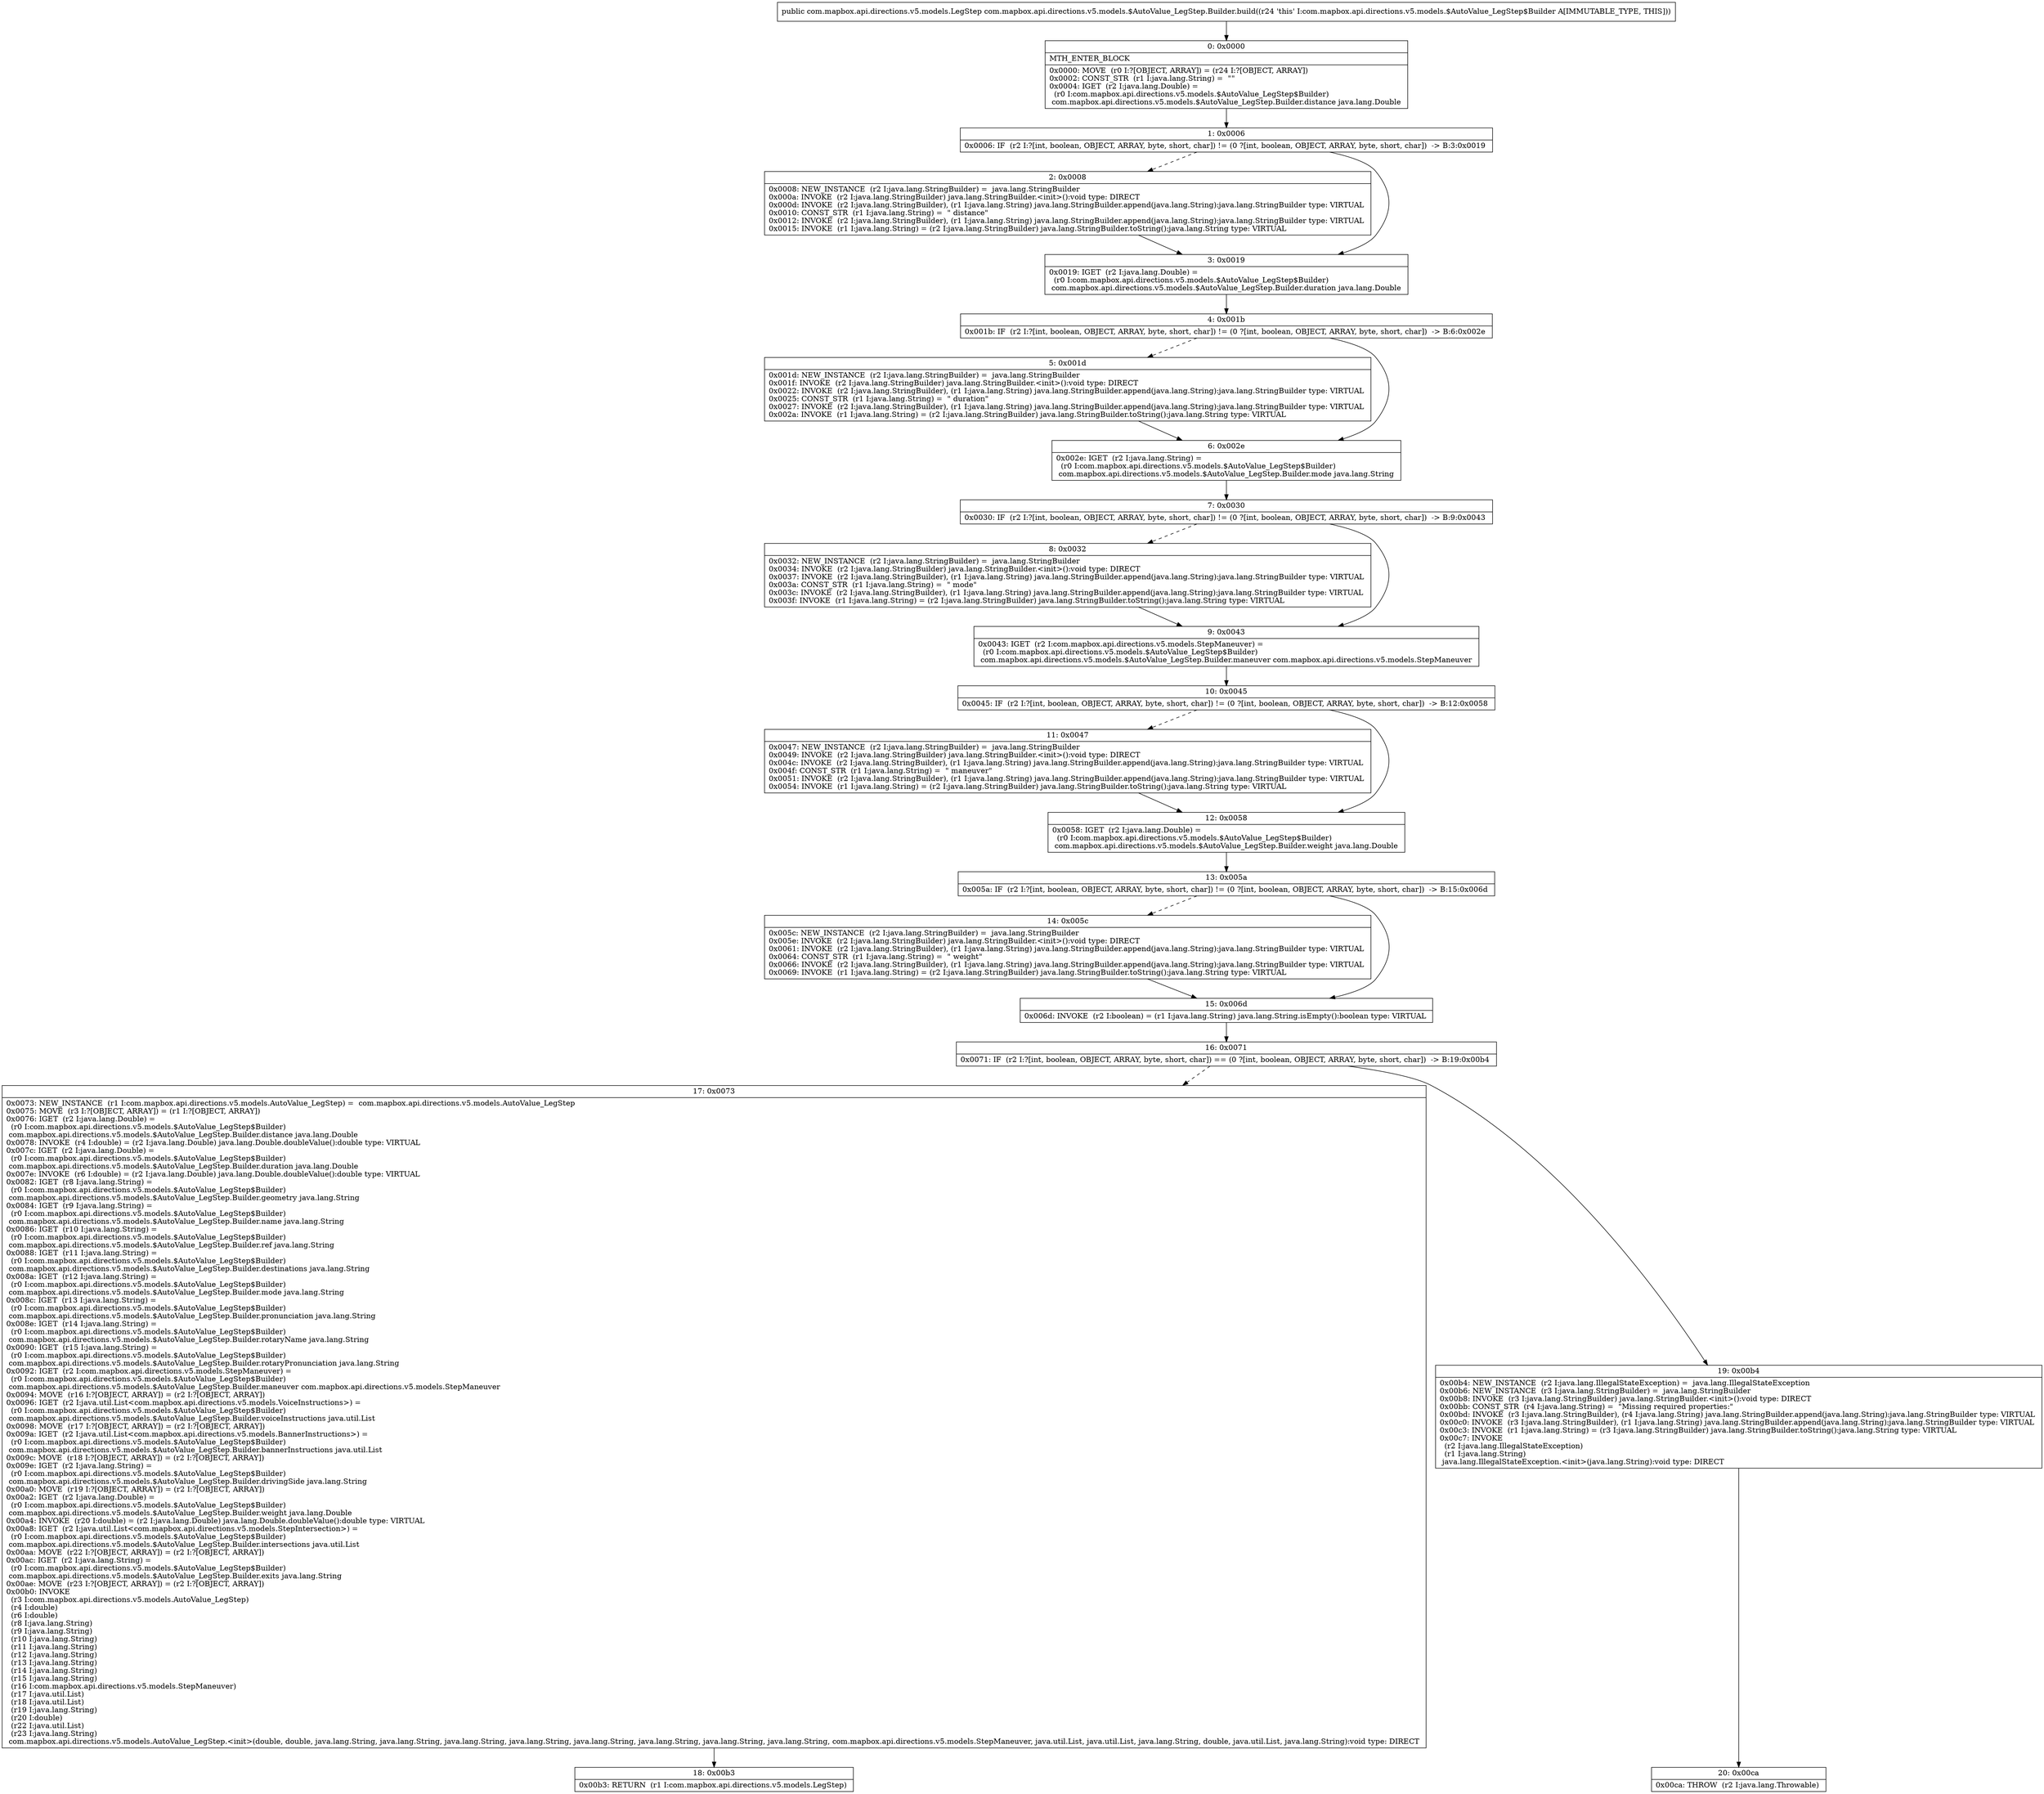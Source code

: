 digraph "CFG forcom.mapbox.api.directions.v5.models.$AutoValue_LegStep.Builder.build()Lcom\/mapbox\/api\/directions\/v5\/models\/LegStep;" {
Node_0 [shape=record,label="{0\:\ 0x0000|MTH_ENTER_BLOCK\l|0x0000: MOVE  (r0 I:?[OBJECT, ARRAY]) = (r24 I:?[OBJECT, ARRAY]) \l0x0002: CONST_STR  (r1 I:java.lang.String) =  \"\" \l0x0004: IGET  (r2 I:java.lang.Double) = \l  (r0 I:com.mapbox.api.directions.v5.models.$AutoValue_LegStep$Builder)\l com.mapbox.api.directions.v5.models.$AutoValue_LegStep.Builder.distance java.lang.Double \l}"];
Node_1 [shape=record,label="{1\:\ 0x0006|0x0006: IF  (r2 I:?[int, boolean, OBJECT, ARRAY, byte, short, char]) != (0 ?[int, boolean, OBJECT, ARRAY, byte, short, char])  \-\> B:3:0x0019 \l}"];
Node_2 [shape=record,label="{2\:\ 0x0008|0x0008: NEW_INSTANCE  (r2 I:java.lang.StringBuilder) =  java.lang.StringBuilder \l0x000a: INVOKE  (r2 I:java.lang.StringBuilder) java.lang.StringBuilder.\<init\>():void type: DIRECT \l0x000d: INVOKE  (r2 I:java.lang.StringBuilder), (r1 I:java.lang.String) java.lang.StringBuilder.append(java.lang.String):java.lang.StringBuilder type: VIRTUAL \l0x0010: CONST_STR  (r1 I:java.lang.String) =  \" distance\" \l0x0012: INVOKE  (r2 I:java.lang.StringBuilder), (r1 I:java.lang.String) java.lang.StringBuilder.append(java.lang.String):java.lang.StringBuilder type: VIRTUAL \l0x0015: INVOKE  (r1 I:java.lang.String) = (r2 I:java.lang.StringBuilder) java.lang.StringBuilder.toString():java.lang.String type: VIRTUAL \l}"];
Node_3 [shape=record,label="{3\:\ 0x0019|0x0019: IGET  (r2 I:java.lang.Double) = \l  (r0 I:com.mapbox.api.directions.v5.models.$AutoValue_LegStep$Builder)\l com.mapbox.api.directions.v5.models.$AutoValue_LegStep.Builder.duration java.lang.Double \l}"];
Node_4 [shape=record,label="{4\:\ 0x001b|0x001b: IF  (r2 I:?[int, boolean, OBJECT, ARRAY, byte, short, char]) != (0 ?[int, boolean, OBJECT, ARRAY, byte, short, char])  \-\> B:6:0x002e \l}"];
Node_5 [shape=record,label="{5\:\ 0x001d|0x001d: NEW_INSTANCE  (r2 I:java.lang.StringBuilder) =  java.lang.StringBuilder \l0x001f: INVOKE  (r2 I:java.lang.StringBuilder) java.lang.StringBuilder.\<init\>():void type: DIRECT \l0x0022: INVOKE  (r2 I:java.lang.StringBuilder), (r1 I:java.lang.String) java.lang.StringBuilder.append(java.lang.String):java.lang.StringBuilder type: VIRTUAL \l0x0025: CONST_STR  (r1 I:java.lang.String) =  \" duration\" \l0x0027: INVOKE  (r2 I:java.lang.StringBuilder), (r1 I:java.lang.String) java.lang.StringBuilder.append(java.lang.String):java.lang.StringBuilder type: VIRTUAL \l0x002a: INVOKE  (r1 I:java.lang.String) = (r2 I:java.lang.StringBuilder) java.lang.StringBuilder.toString():java.lang.String type: VIRTUAL \l}"];
Node_6 [shape=record,label="{6\:\ 0x002e|0x002e: IGET  (r2 I:java.lang.String) = \l  (r0 I:com.mapbox.api.directions.v5.models.$AutoValue_LegStep$Builder)\l com.mapbox.api.directions.v5.models.$AutoValue_LegStep.Builder.mode java.lang.String \l}"];
Node_7 [shape=record,label="{7\:\ 0x0030|0x0030: IF  (r2 I:?[int, boolean, OBJECT, ARRAY, byte, short, char]) != (0 ?[int, boolean, OBJECT, ARRAY, byte, short, char])  \-\> B:9:0x0043 \l}"];
Node_8 [shape=record,label="{8\:\ 0x0032|0x0032: NEW_INSTANCE  (r2 I:java.lang.StringBuilder) =  java.lang.StringBuilder \l0x0034: INVOKE  (r2 I:java.lang.StringBuilder) java.lang.StringBuilder.\<init\>():void type: DIRECT \l0x0037: INVOKE  (r2 I:java.lang.StringBuilder), (r1 I:java.lang.String) java.lang.StringBuilder.append(java.lang.String):java.lang.StringBuilder type: VIRTUAL \l0x003a: CONST_STR  (r1 I:java.lang.String) =  \" mode\" \l0x003c: INVOKE  (r2 I:java.lang.StringBuilder), (r1 I:java.lang.String) java.lang.StringBuilder.append(java.lang.String):java.lang.StringBuilder type: VIRTUAL \l0x003f: INVOKE  (r1 I:java.lang.String) = (r2 I:java.lang.StringBuilder) java.lang.StringBuilder.toString():java.lang.String type: VIRTUAL \l}"];
Node_9 [shape=record,label="{9\:\ 0x0043|0x0043: IGET  (r2 I:com.mapbox.api.directions.v5.models.StepManeuver) = \l  (r0 I:com.mapbox.api.directions.v5.models.$AutoValue_LegStep$Builder)\l com.mapbox.api.directions.v5.models.$AutoValue_LegStep.Builder.maneuver com.mapbox.api.directions.v5.models.StepManeuver \l}"];
Node_10 [shape=record,label="{10\:\ 0x0045|0x0045: IF  (r2 I:?[int, boolean, OBJECT, ARRAY, byte, short, char]) != (0 ?[int, boolean, OBJECT, ARRAY, byte, short, char])  \-\> B:12:0x0058 \l}"];
Node_11 [shape=record,label="{11\:\ 0x0047|0x0047: NEW_INSTANCE  (r2 I:java.lang.StringBuilder) =  java.lang.StringBuilder \l0x0049: INVOKE  (r2 I:java.lang.StringBuilder) java.lang.StringBuilder.\<init\>():void type: DIRECT \l0x004c: INVOKE  (r2 I:java.lang.StringBuilder), (r1 I:java.lang.String) java.lang.StringBuilder.append(java.lang.String):java.lang.StringBuilder type: VIRTUAL \l0x004f: CONST_STR  (r1 I:java.lang.String) =  \" maneuver\" \l0x0051: INVOKE  (r2 I:java.lang.StringBuilder), (r1 I:java.lang.String) java.lang.StringBuilder.append(java.lang.String):java.lang.StringBuilder type: VIRTUAL \l0x0054: INVOKE  (r1 I:java.lang.String) = (r2 I:java.lang.StringBuilder) java.lang.StringBuilder.toString():java.lang.String type: VIRTUAL \l}"];
Node_12 [shape=record,label="{12\:\ 0x0058|0x0058: IGET  (r2 I:java.lang.Double) = \l  (r0 I:com.mapbox.api.directions.v5.models.$AutoValue_LegStep$Builder)\l com.mapbox.api.directions.v5.models.$AutoValue_LegStep.Builder.weight java.lang.Double \l}"];
Node_13 [shape=record,label="{13\:\ 0x005a|0x005a: IF  (r2 I:?[int, boolean, OBJECT, ARRAY, byte, short, char]) != (0 ?[int, boolean, OBJECT, ARRAY, byte, short, char])  \-\> B:15:0x006d \l}"];
Node_14 [shape=record,label="{14\:\ 0x005c|0x005c: NEW_INSTANCE  (r2 I:java.lang.StringBuilder) =  java.lang.StringBuilder \l0x005e: INVOKE  (r2 I:java.lang.StringBuilder) java.lang.StringBuilder.\<init\>():void type: DIRECT \l0x0061: INVOKE  (r2 I:java.lang.StringBuilder), (r1 I:java.lang.String) java.lang.StringBuilder.append(java.lang.String):java.lang.StringBuilder type: VIRTUAL \l0x0064: CONST_STR  (r1 I:java.lang.String) =  \" weight\" \l0x0066: INVOKE  (r2 I:java.lang.StringBuilder), (r1 I:java.lang.String) java.lang.StringBuilder.append(java.lang.String):java.lang.StringBuilder type: VIRTUAL \l0x0069: INVOKE  (r1 I:java.lang.String) = (r2 I:java.lang.StringBuilder) java.lang.StringBuilder.toString():java.lang.String type: VIRTUAL \l}"];
Node_15 [shape=record,label="{15\:\ 0x006d|0x006d: INVOKE  (r2 I:boolean) = (r1 I:java.lang.String) java.lang.String.isEmpty():boolean type: VIRTUAL \l}"];
Node_16 [shape=record,label="{16\:\ 0x0071|0x0071: IF  (r2 I:?[int, boolean, OBJECT, ARRAY, byte, short, char]) == (0 ?[int, boolean, OBJECT, ARRAY, byte, short, char])  \-\> B:19:0x00b4 \l}"];
Node_17 [shape=record,label="{17\:\ 0x0073|0x0073: NEW_INSTANCE  (r1 I:com.mapbox.api.directions.v5.models.AutoValue_LegStep) =  com.mapbox.api.directions.v5.models.AutoValue_LegStep \l0x0075: MOVE  (r3 I:?[OBJECT, ARRAY]) = (r1 I:?[OBJECT, ARRAY]) \l0x0076: IGET  (r2 I:java.lang.Double) = \l  (r0 I:com.mapbox.api.directions.v5.models.$AutoValue_LegStep$Builder)\l com.mapbox.api.directions.v5.models.$AutoValue_LegStep.Builder.distance java.lang.Double \l0x0078: INVOKE  (r4 I:double) = (r2 I:java.lang.Double) java.lang.Double.doubleValue():double type: VIRTUAL \l0x007c: IGET  (r2 I:java.lang.Double) = \l  (r0 I:com.mapbox.api.directions.v5.models.$AutoValue_LegStep$Builder)\l com.mapbox.api.directions.v5.models.$AutoValue_LegStep.Builder.duration java.lang.Double \l0x007e: INVOKE  (r6 I:double) = (r2 I:java.lang.Double) java.lang.Double.doubleValue():double type: VIRTUAL \l0x0082: IGET  (r8 I:java.lang.String) = \l  (r0 I:com.mapbox.api.directions.v5.models.$AutoValue_LegStep$Builder)\l com.mapbox.api.directions.v5.models.$AutoValue_LegStep.Builder.geometry java.lang.String \l0x0084: IGET  (r9 I:java.lang.String) = \l  (r0 I:com.mapbox.api.directions.v5.models.$AutoValue_LegStep$Builder)\l com.mapbox.api.directions.v5.models.$AutoValue_LegStep.Builder.name java.lang.String \l0x0086: IGET  (r10 I:java.lang.String) = \l  (r0 I:com.mapbox.api.directions.v5.models.$AutoValue_LegStep$Builder)\l com.mapbox.api.directions.v5.models.$AutoValue_LegStep.Builder.ref java.lang.String \l0x0088: IGET  (r11 I:java.lang.String) = \l  (r0 I:com.mapbox.api.directions.v5.models.$AutoValue_LegStep$Builder)\l com.mapbox.api.directions.v5.models.$AutoValue_LegStep.Builder.destinations java.lang.String \l0x008a: IGET  (r12 I:java.lang.String) = \l  (r0 I:com.mapbox.api.directions.v5.models.$AutoValue_LegStep$Builder)\l com.mapbox.api.directions.v5.models.$AutoValue_LegStep.Builder.mode java.lang.String \l0x008c: IGET  (r13 I:java.lang.String) = \l  (r0 I:com.mapbox.api.directions.v5.models.$AutoValue_LegStep$Builder)\l com.mapbox.api.directions.v5.models.$AutoValue_LegStep.Builder.pronunciation java.lang.String \l0x008e: IGET  (r14 I:java.lang.String) = \l  (r0 I:com.mapbox.api.directions.v5.models.$AutoValue_LegStep$Builder)\l com.mapbox.api.directions.v5.models.$AutoValue_LegStep.Builder.rotaryName java.lang.String \l0x0090: IGET  (r15 I:java.lang.String) = \l  (r0 I:com.mapbox.api.directions.v5.models.$AutoValue_LegStep$Builder)\l com.mapbox.api.directions.v5.models.$AutoValue_LegStep.Builder.rotaryPronunciation java.lang.String \l0x0092: IGET  (r2 I:com.mapbox.api.directions.v5.models.StepManeuver) = \l  (r0 I:com.mapbox.api.directions.v5.models.$AutoValue_LegStep$Builder)\l com.mapbox.api.directions.v5.models.$AutoValue_LegStep.Builder.maneuver com.mapbox.api.directions.v5.models.StepManeuver \l0x0094: MOVE  (r16 I:?[OBJECT, ARRAY]) = (r2 I:?[OBJECT, ARRAY]) \l0x0096: IGET  (r2 I:java.util.List\<com.mapbox.api.directions.v5.models.VoiceInstructions\>) = \l  (r0 I:com.mapbox.api.directions.v5.models.$AutoValue_LegStep$Builder)\l com.mapbox.api.directions.v5.models.$AutoValue_LegStep.Builder.voiceInstructions java.util.List \l0x0098: MOVE  (r17 I:?[OBJECT, ARRAY]) = (r2 I:?[OBJECT, ARRAY]) \l0x009a: IGET  (r2 I:java.util.List\<com.mapbox.api.directions.v5.models.BannerInstructions\>) = \l  (r0 I:com.mapbox.api.directions.v5.models.$AutoValue_LegStep$Builder)\l com.mapbox.api.directions.v5.models.$AutoValue_LegStep.Builder.bannerInstructions java.util.List \l0x009c: MOVE  (r18 I:?[OBJECT, ARRAY]) = (r2 I:?[OBJECT, ARRAY]) \l0x009e: IGET  (r2 I:java.lang.String) = \l  (r0 I:com.mapbox.api.directions.v5.models.$AutoValue_LegStep$Builder)\l com.mapbox.api.directions.v5.models.$AutoValue_LegStep.Builder.drivingSide java.lang.String \l0x00a0: MOVE  (r19 I:?[OBJECT, ARRAY]) = (r2 I:?[OBJECT, ARRAY]) \l0x00a2: IGET  (r2 I:java.lang.Double) = \l  (r0 I:com.mapbox.api.directions.v5.models.$AutoValue_LegStep$Builder)\l com.mapbox.api.directions.v5.models.$AutoValue_LegStep.Builder.weight java.lang.Double \l0x00a4: INVOKE  (r20 I:double) = (r2 I:java.lang.Double) java.lang.Double.doubleValue():double type: VIRTUAL \l0x00a8: IGET  (r2 I:java.util.List\<com.mapbox.api.directions.v5.models.StepIntersection\>) = \l  (r0 I:com.mapbox.api.directions.v5.models.$AutoValue_LegStep$Builder)\l com.mapbox.api.directions.v5.models.$AutoValue_LegStep.Builder.intersections java.util.List \l0x00aa: MOVE  (r22 I:?[OBJECT, ARRAY]) = (r2 I:?[OBJECT, ARRAY]) \l0x00ac: IGET  (r2 I:java.lang.String) = \l  (r0 I:com.mapbox.api.directions.v5.models.$AutoValue_LegStep$Builder)\l com.mapbox.api.directions.v5.models.$AutoValue_LegStep.Builder.exits java.lang.String \l0x00ae: MOVE  (r23 I:?[OBJECT, ARRAY]) = (r2 I:?[OBJECT, ARRAY]) \l0x00b0: INVOKE  \l  (r3 I:com.mapbox.api.directions.v5.models.AutoValue_LegStep)\l  (r4 I:double)\l  (r6 I:double)\l  (r8 I:java.lang.String)\l  (r9 I:java.lang.String)\l  (r10 I:java.lang.String)\l  (r11 I:java.lang.String)\l  (r12 I:java.lang.String)\l  (r13 I:java.lang.String)\l  (r14 I:java.lang.String)\l  (r15 I:java.lang.String)\l  (r16 I:com.mapbox.api.directions.v5.models.StepManeuver)\l  (r17 I:java.util.List)\l  (r18 I:java.util.List)\l  (r19 I:java.lang.String)\l  (r20 I:double)\l  (r22 I:java.util.List)\l  (r23 I:java.lang.String)\l com.mapbox.api.directions.v5.models.AutoValue_LegStep.\<init\>(double, double, java.lang.String, java.lang.String, java.lang.String, java.lang.String, java.lang.String, java.lang.String, java.lang.String, java.lang.String, com.mapbox.api.directions.v5.models.StepManeuver, java.util.List, java.util.List, java.lang.String, double, java.util.List, java.lang.String):void type: DIRECT \l}"];
Node_18 [shape=record,label="{18\:\ 0x00b3|0x00b3: RETURN  (r1 I:com.mapbox.api.directions.v5.models.LegStep) \l}"];
Node_19 [shape=record,label="{19\:\ 0x00b4|0x00b4: NEW_INSTANCE  (r2 I:java.lang.IllegalStateException) =  java.lang.IllegalStateException \l0x00b6: NEW_INSTANCE  (r3 I:java.lang.StringBuilder) =  java.lang.StringBuilder \l0x00b8: INVOKE  (r3 I:java.lang.StringBuilder) java.lang.StringBuilder.\<init\>():void type: DIRECT \l0x00bb: CONST_STR  (r4 I:java.lang.String) =  \"Missing required properties:\" \l0x00bd: INVOKE  (r3 I:java.lang.StringBuilder), (r4 I:java.lang.String) java.lang.StringBuilder.append(java.lang.String):java.lang.StringBuilder type: VIRTUAL \l0x00c0: INVOKE  (r3 I:java.lang.StringBuilder), (r1 I:java.lang.String) java.lang.StringBuilder.append(java.lang.String):java.lang.StringBuilder type: VIRTUAL \l0x00c3: INVOKE  (r1 I:java.lang.String) = (r3 I:java.lang.StringBuilder) java.lang.StringBuilder.toString():java.lang.String type: VIRTUAL \l0x00c7: INVOKE  \l  (r2 I:java.lang.IllegalStateException)\l  (r1 I:java.lang.String)\l java.lang.IllegalStateException.\<init\>(java.lang.String):void type: DIRECT \l}"];
Node_20 [shape=record,label="{20\:\ 0x00ca|0x00ca: THROW  (r2 I:java.lang.Throwable) \l}"];
MethodNode[shape=record,label="{public com.mapbox.api.directions.v5.models.LegStep com.mapbox.api.directions.v5.models.$AutoValue_LegStep.Builder.build((r24 'this' I:com.mapbox.api.directions.v5.models.$AutoValue_LegStep$Builder A[IMMUTABLE_TYPE, THIS])) }"];
MethodNode -> Node_0;
Node_0 -> Node_1;
Node_1 -> Node_2[style=dashed];
Node_1 -> Node_3;
Node_2 -> Node_3;
Node_3 -> Node_4;
Node_4 -> Node_5[style=dashed];
Node_4 -> Node_6;
Node_5 -> Node_6;
Node_6 -> Node_7;
Node_7 -> Node_8[style=dashed];
Node_7 -> Node_9;
Node_8 -> Node_9;
Node_9 -> Node_10;
Node_10 -> Node_11[style=dashed];
Node_10 -> Node_12;
Node_11 -> Node_12;
Node_12 -> Node_13;
Node_13 -> Node_14[style=dashed];
Node_13 -> Node_15;
Node_14 -> Node_15;
Node_15 -> Node_16;
Node_16 -> Node_17[style=dashed];
Node_16 -> Node_19;
Node_17 -> Node_18;
Node_19 -> Node_20;
}

